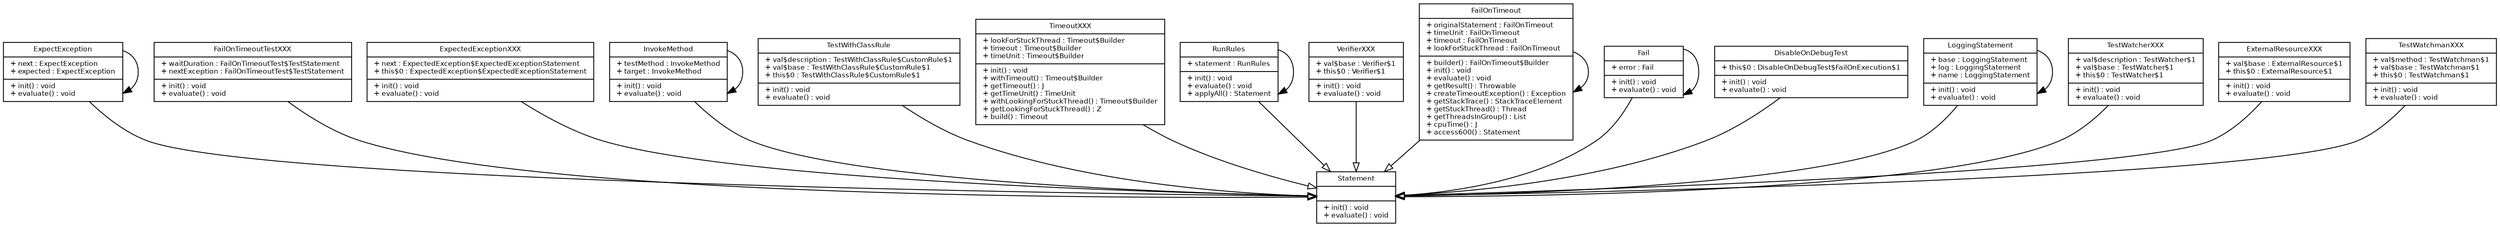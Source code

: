 digraph G{
fontname = "Bitstream Vera Sans"
fontname = "Bitstream Vera Sans"
fontsize = 8
node [
fontname = "Bitstream Vera Sans"
fontsize = 8
shape = "record"
]
edge [
fontname = "Bitstream Vera Sans"
fontsize = 8
]
ExpectException[label="{ExpectException|+  next : ExpectException\l+  expected : ExpectException\l|+  init() : void\l+  evaluate() : void\l}"]
FailOnTimeoutTestXXX[label="{FailOnTimeoutTestXXX|+  waitDuration : FailOnTimeoutTest$TestStatement\l+  nextException : FailOnTimeoutTest$TestStatement\l|+  init() : void\l+  evaluate() : void\l}"]
ExpectedExceptionXXX[label="{ExpectedExceptionXXX|+  next : ExpectedException$ExpectedExceptionStatement\l+  this$0 : ExpectedException$ExpectedExceptionStatement\l|+  init() : void\l+  evaluate() : void\l}"]
Statement[label="{Statement||+  init() : void\l+  evaluate() : void\l}"]
InvokeMethod[label="{InvokeMethod|+  testMethod : InvokeMethod\l+  target : InvokeMethod\l|+  init() : void\l+  evaluate() : void\l}"]
TestWithClassRule[label="{TestWithClassRule|+  val$description : TestWithClassRule$CustomRule$1\l+  val$base : TestWithClassRule$CustomRule$1\l+  this$0 : TestWithClassRule$CustomRule$1\l|+  init() : void\l+  evaluate() : void\l}"]
TimeoutXXX[label="{TimeoutXXX|+  lookForStuckThread : Timeout$Builder\l+  timeout : Timeout$Builder\l+  timeUnit : Timeout$Builder\l|+  init() : void\l+  withTimeout() : Timeout$Builder\l+  getTimeout() : J\l+  getTimeUnit() : TimeUnit\l+  withLookingForStuckThread() : Timeout$Builder\l+  getLookingForStuckThread() : Z\l+  build() : Timeout\l}"]
RunRules[label="{RunRules|+  statement : RunRules\l|+  init() : void\l+  evaluate() : void\l+  applyAll() : Statement\l}"]
VerifierXXX[label="{VerifierXXX|+  val$base : Verifier$1\l+  this$0 : Verifier$1\l|+  init() : void\l+  evaluate() : void\l}"]
FailOnTimeout[label="{FailOnTimeout|+  originalStatement : FailOnTimeout\l+  timeUnit : FailOnTimeout\l+  timeout : FailOnTimeout\l+  lookForStuckThread : FailOnTimeout\l|+  builder() : FailOnTimeout$Builder\l+  init() : void\l+  evaluate() : void\l+  getResult() : Throwable\l+  createTimeoutException() : Exception\l+  getStackTrace() : StackTraceElement\l+  getStuckThread() : Thread\l+  getThreadsInGroup() : List\l+  cpuTime() : J\l+  access600() : Statement\l}"]
Fail[label="{Fail|+  error : Fail\l|+  init() : void\l+  evaluate() : void\l}"]
DisableOnDebugTest[label="{DisableOnDebugTest|+  this$0 : DisableOnDebugTest$FailOnExecution$1\l|+  init() : void\l+  evaluate() : void\l}"]
LoggingStatement[label="{LoggingStatement|+  base : LoggingStatement\l+  log : LoggingStatement\l+  name : LoggingStatement\l|+  init() : void\l+  evaluate() : void\l}"]
TestWatcherXXX[label="{TestWatcherXXX|+  val$description : TestWatcher$1\l+  val$base : TestWatcher$1\l+  this$0 : TestWatcher$1\l|+  init() : void\l+  evaluate() : void\l}"]
ExternalResourceXXX[label="{ExternalResourceXXX|+  val$base : ExternalResource$1\l+  this$0 : ExternalResource$1\l|+  init() : void\l+  evaluate() : void\l}"]
TestWatchmanXXX[label="{TestWatchmanXXX|+  val$method : TestWatchman$1\l+  val$base : TestWatchman$1\l+  this$0 : TestWatchman$1\l|+  init() : void\l+  evaluate() : void\l}"]
edge [arrowhead = "empty"]
ExpectException->Statement
FailOnTimeoutTestXXX->Statement
ExpectedExceptionXXX->Statement
InvokeMethod->Statement
TestWithClassRule->Statement
TimeoutXXX->Statement
RunRules->Statement
VerifierXXX->Statement
FailOnTimeout->Statement
Fail->Statement
DisableOnDebugTest->Statement
LoggingStatement->Statement
TestWatcherXXX->Statement
ExternalResourceXXX->Statement
TestWatchmanXXX->Statement
edge [arrowhead = "normal"]
ExpectException->ExpectException
InvokeMethod->InvokeMethod
RunRules->RunRules
FailOnTimeout->FailOnTimeout
Fail->Fail
LoggingStatement->LoggingStatement
}
